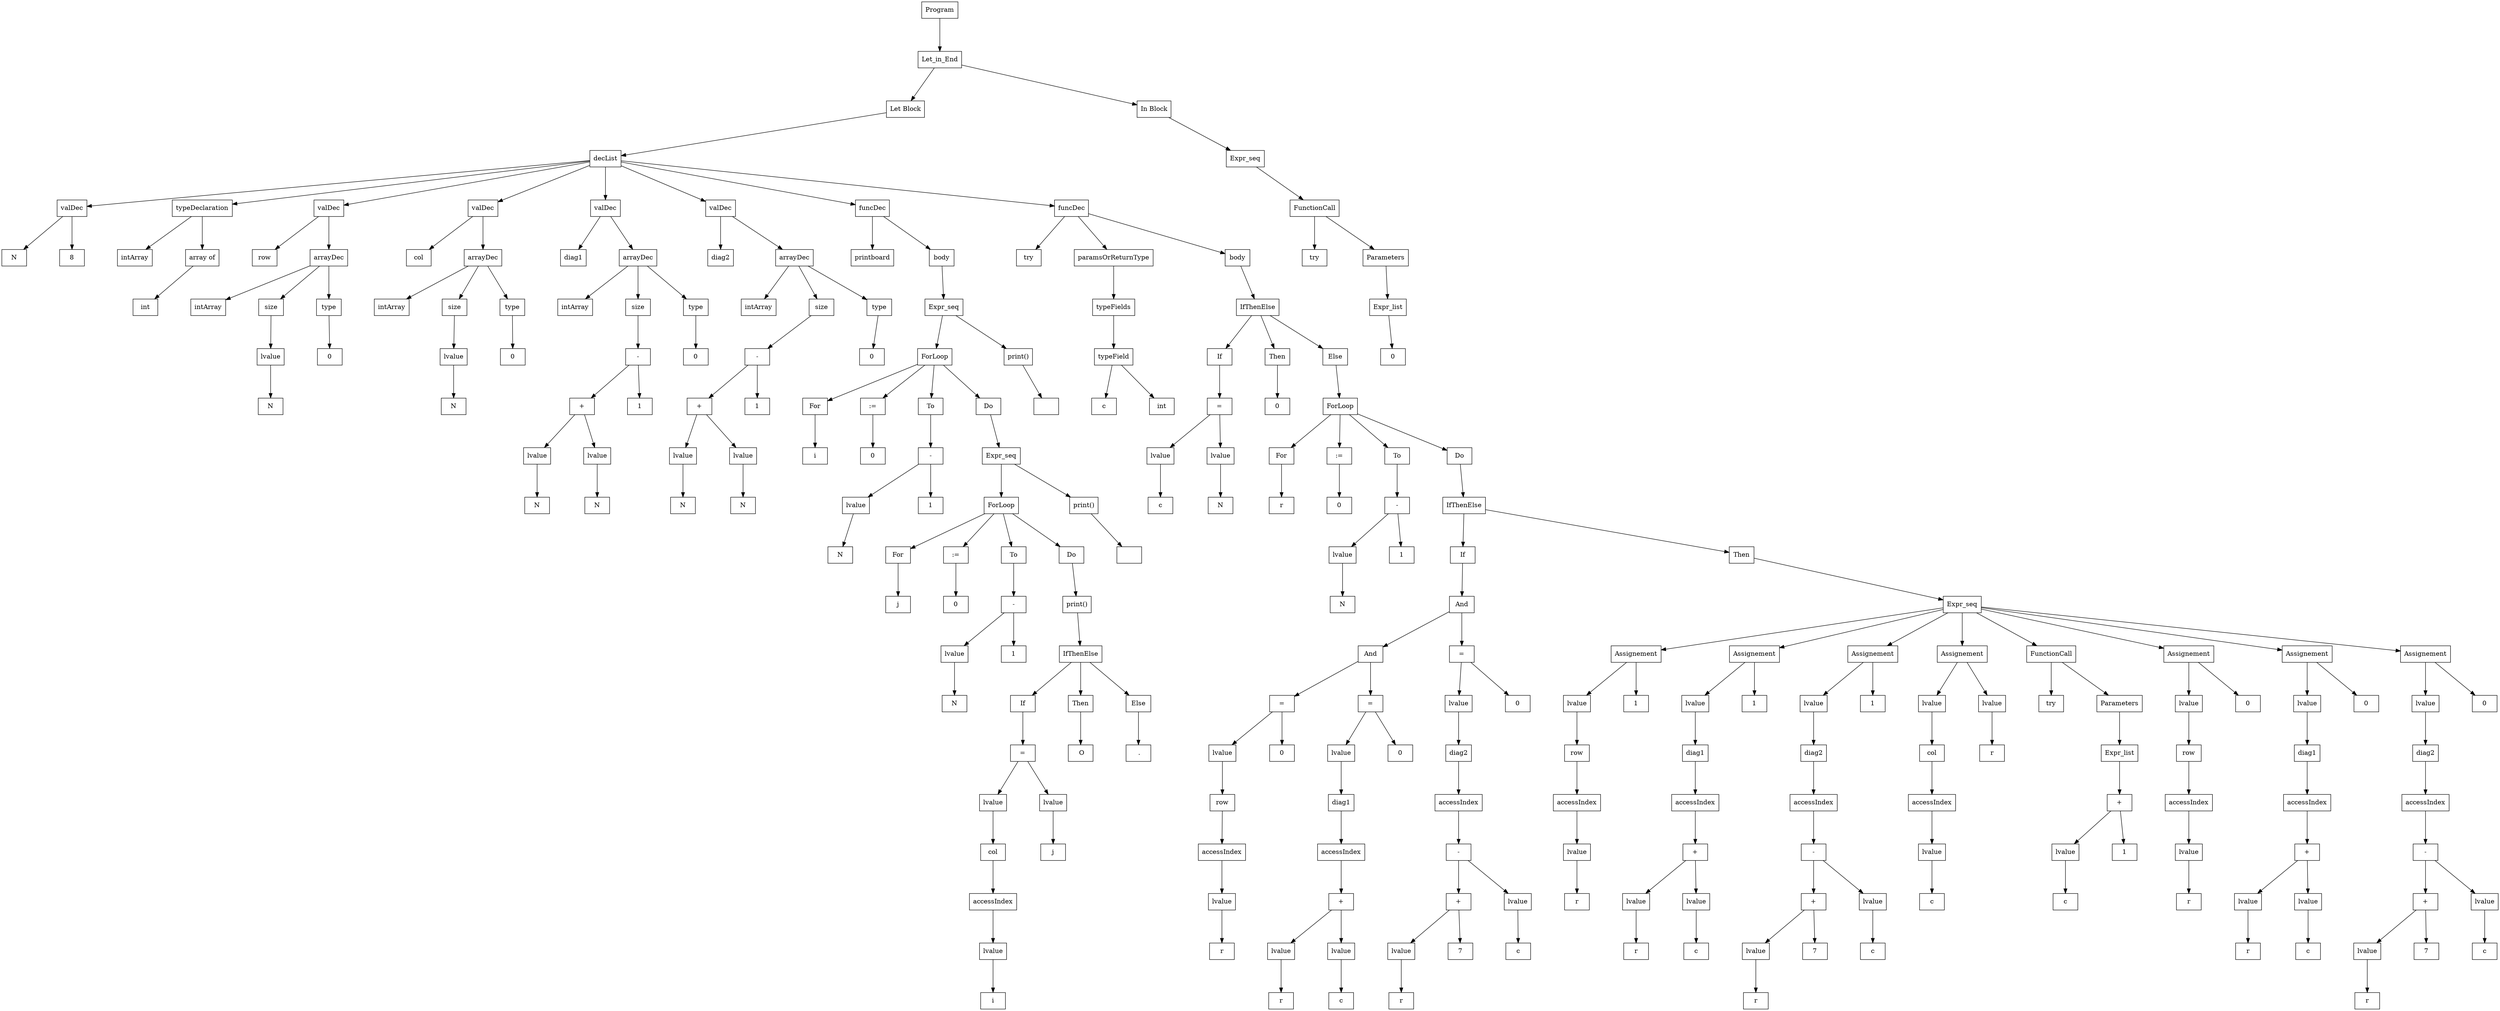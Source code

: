 digraph "ast"{

	nodesep=1;
	ranksep=1;

	N2 [label="Let Block", shape="box"];
	N3 [label="decList", shape="box"];
	N4 [label="valDec", shape="box"];
	N5 [label="N", shape="box"];
	N6 [label="8", shape="box"];
	N7 [label="typeDeclaration", shape="box"];
	N8 [label="intArray", shape="box"];
	N9 [label="array of", shape="box"];
	N10 [label="int", shape="box"];
	N11 [label="valDec", shape="box"];
	N12 [label="row", shape="box"];
	N13 [label="arrayDec", shape="box"];
	N14 [label="intArray", shape="box"];
	N15 [label="lvalue", shape="box"];
	N16 [label="N", shape="box"];
	N17 [label="size", shape="box"];
	N18 [label="0", shape="box"];
	N19 [label="type", shape="box"];
	N20 [label="valDec", shape="box"];
	N21 [label="col", shape="box"];
	N22 [label="arrayDec", shape="box"];
	N23 [label="intArray", shape="box"];
	N24 [label="lvalue", shape="box"];
	N25 [label="N", shape="box"];
	N26 [label="size", shape="box"];
	N27 [label="0", shape="box"];
	N28 [label="type", shape="box"];
	N29 [label="valDec", shape="box"];
	N30 [label="diag1", shape="box"];
	N31 [label="arrayDec", shape="box"];
	N32 [label="intArray", shape="box"];
	N35 [label="lvalue", shape="box"];
	N36 [label="N", shape="box"];
	N37 [label="lvalue", shape="box"];
	N38 [label="N", shape="box"];
	N34 [label="+", shape="box"];
	N39 [label="1", shape="box"];
	N33 [label="-", shape="box"];
	N40 [label="size", shape="box"];
	N41 [label="0", shape="box"];
	N42 [label="type", shape="box"];
	N43 [label="valDec", shape="box"];
	N44 [label="diag2", shape="box"];
	N45 [label="arrayDec", shape="box"];
	N46 [label="intArray", shape="box"];
	N49 [label="lvalue", shape="box"];
	N50 [label="N", shape="box"];
	N51 [label="lvalue", shape="box"];
	N52 [label="N", shape="box"];
	N48 [label="+", shape="box"];
	N53 [label="1", shape="box"];
	N47 [label="-", shape="box"];
	N54 [label="size", shape="box"];
	N55 [label="0", shape="box"];
	N56 [label="type", shape="box"];
	N57 [label="funcDec", shape="box"];
	N58 [label="printboard", shape="box"];
	N59 [label="Expr_seq", shape="box"];
	N65 [label="i", shape="box"];
	N66 [label="0", shape="box"];
	N68 [label="lvalue", shape="box"];
	N69 [label="N", shape="box"];
	N70 [label="1", shape="box"];
	N67 [label="-", shape="box"];
	N71 [label="Expr_seq", shape="box"];
	N77 [label="j", shape="box"];
	N78 [label="0", shape="box"];
	N80 [label="lvalue", shape="box"];
	N81 [label="N", shape="box"];
	N82 [label="1", shape="box"];
	N79 [label="-", shape="box"];
	N83 [label="print()", shape="box"];
	N84 [label="IfThenElse", shape="box"];
	N85 [label="If", shape="box"];
	N86 [label="Then", shape="box"];
	N88 [label="lvalue", shape="box"];
	N89 [label="col", shape="box"];
	N90 [label="accessIndex", shape="box"];
	N91 [label="lvalue", shape="box"];
	N92 [label="i", shape="box"];
	N93 [label="lvalue", shape="box"];
	N94 [label="j", shape="box"];
	N87 [label="=", shape="box"];
	N95 [label=" O", shape="box"];
	N96 [label="Else", shape="box"];
	N97 [label=" .", shape="box"];
	N72 [label="ForLoop", shape="box"];
	N73 [label="For", shape="box"];
	N74 [label=":=", shape="box"];
	N75 [label="To", shape="box"];
	N76 [label="Do", shape="box"];
	N98 [label="print()", shape="box"];
	N99 [label="\n", shape="box"];
	N60 [label="ForLoop", shape="box"];
	N61 [label="For", shape="box"];
	N62 [label=":=", shape="box"];
	N63 [label="To", shape="box"];
	N64 [label="Do", shape="box"];
	N100 [label="print()", shape="box"];
	N101 [label="\n", shape="box"];
	N102 [label="body", shape="box"];
	N103 [label="funcDec", shape="box"];
	N104 [label="try", shape="box"];
	N105 [label="IfThenElse", shape="box"];
	N106 [label="If", shape="box"];
	N107 [label="Then", shape="box"];
	N109 [label="lvalue", shape="box"];
	N110 [label="c", shape="box"];
	N111 [label="lvalue", shape="box"];
	N112 [label="N", shape="box"];
	N108 [label="=", shape="box"];
	N113 [label="0", shape="box"];
	N114 [label="Else", shape="box"];
	N120 [label="r", shape="box"];
	N121 [label="0", shape="box"];
	N123 [label="lvalue", shape="box"];
	N124 [label="N", shape="box"];
	N125 [label="1", shape="box"];
	N122 [label="-", shape="box"];
	N126 [label="IfThenElse", shape="box"];
	N127 [label="If", shape="box"];
	N128 [label="Then", shape="box"];
	N132 [label="lvalue", shape="box"];
	N133 [label="row", shape="box"];
	N134 [label="accessIndex", shape="box"];
	N135 [label="lvalue", shape="box"];
	N136 [label="r", shape="box"];
	N137 [label="0", shape="box"];
	N131 [label="=", shape="box"];
	N139 [label="lvalue", shape="box"];
	N140 [label="diag1", shape="box"];
	N141 [label="accessIndex", shape="box"];
	N143 [label="lvalue", shape="box"];
	N144 [label="r", shape="box"];
	N145 [label="lvalue", shape="box"];
	N146 [label="c", shape="box"];
	N142 [label="+", shape="box"];
	N147 [label="0", shape="box"];
	N138 [label="=", shape="box"];
	N130 [label="And", shape="box"];
	N149 [label="lvalue", shape="box"];
	N150 [label="diag2", shape="box"];
	N151 [label="accessIndex", shape="box"];
	N154 [label="lvalue", shape="box"];
	N155 [label="r", shape="box"];
	N156 [label="7", shape="box"];
	N153 [label="+", shape="box"];
	N157 [label="lvalue", shape="box"];
	N158 [label="c", shape="box"];
	N152 [label="-", shape="box"];
	N159 [label="0", shape="box"];
	N148 [label="=", shape="box"];
	N129 [label="And", shape="box"];
	N160 [label="Expr_seq", shape="box"];
	N161 [label="Assignement", shape="box"];
	N162 [label="lvalue", shape="box"];
	N163 [label="row", shape="box"];
	N164 [label="accessIndex", shape="box"];
	N165 [label="lvalue", shape="box"];
	N166 [label="r", shape="box"];
	N167 [label="1", shape="box"];
	N168 [label="Assignement", shape="box"];
	N169 [label="lvalue", shape="box"];
	N170 [label="diag1", shape="box"];
	N171 [label="accessIndex", shape="box"];
	N173 [label="lvalue", shape="box"];
	N174 [label="r", shape="box"];
	N175 [label="lvalue", shape="box"];
	N176 [label="c", shape="box"];
	N172 [label="+", shape="box"];
	N177 [label="1", shape="box"];
	N178 [label="Assignement", shape="box"];
	N179 [label="lvalue", shape="box"];
	N180 [label="diag2", shape="box"];
	N181 [label="accessIndex", shape="box"];
	N184 [label="lvalue", shape="box"];
	N185 [label="r", shape="box"];
	N186 [label="7", shape="box"];
	N183 [label="+", shape="box"];
	N187 [label="lvalue", shape="box"];
	N188 [label="c", shape="box"];
	N182 [label="-", shape="box"];
	N189 [label="1", shape="box"];
	N190 [label="Assignement", shape="box"];
	N191 [label="lvalue", shape="box"];
	N192 [label="col", shape="box"];
	N193 [label="accessIndex", shape="box"];
	N194 [label="lvalue", shape="box"];
	N195 [label="c", shape="box"];
	N196 [label="lvalue", shape="box"];
	N197 [label="r", shape="box"];
	N198 [label="FunctionCall", shape="box"];
	N199 [label="try", shape="box"];
	N200 [label="Parameters", shape="box"];
	N201 [label="Expr_list", shape="box"];
	N203 [label="lvalue", shape="box"];
	N204 [label="c", shape="box"];
	N205 [label="1", shape="box"];
	N202 [label="+", shape="box"];
	N206 [label="Assignement", shape="box"];
	N207 [label="lvalue", shape="box"];
	N208 [label="row", shape="box"];
	N209 [label="accessIndex", shape="box"];
	N210 [label="lvalue", shape="box"];
	N211 [label="r", shape="box"];
	N212 [label="0", shape="box"];
	N213 [label="Assignement", shape="box"];
	N214 [label="lvalue", shape="box"];
	N215 [label="diag1", shape="box"];
	N216 [label="accessIndex", shape="box"];
	N218 [label="lvalue", shape="box"];
	N219 [label="r", shape="box"];
	N220 [label="lvalue", shape="box"];
	N221 [label="c", shape="box"];
	N217 [label="+", shape="box"];
	N222 [label="0", shape="box"];
	N223 [label="Assignement", shape="box"];
	N224 [label="lvalue", shape="box"];
	N225 [label="diag2", shape="box"];
	N226 [label="accessIndex", shape="box"];
	N229 [label="lvalue", shape="box"];
	N230 [label="r", shape="box"];
	N231 [label="7", shape="box"];
	N228 [label="+", shape="box"];
	N232 [label="lvalue", shape="box"];
	N233 [label="c", shape="box"];
	N227 [label="-", shape="box"];
	N234 [label="0", shape="box"];
	N115 [label="ForLoop", shape="box"];
	N116 [label="For", shape="box"];
	N117 [label=":=", shape="box"];
	N118 [label="To", shape="box"];
	N119 [label="Do", shape="box"];
	N235 [label="paramsOrReturnType", shape="box"];
	N236 [label="typeFields", shape="box"];
	N237 [label="typeField", shape="box"];
	N238 [label="c", shape="box"];
	N239 [label="int", shape="box"];
	N240 [label="body", shape="box"];
	N1 [label="Let_in_End", shape="box"];
	N241 [label="In Block", shape="box"];
	N242 [label="Expr_seq", shape="box"];
	N243 [label="FunctionCall", shape="box"];
	N244 [label="try", shape="box"];
	N245 [label="Parameters", shape="box"];
	N246 [label="Expr_list", shape="box"];
	N247 [label="0", shape="box"];
	N0 [label="Program", shape="box"];

	N4 -> N5; 
	N4 -> N6; 
	N3 -> N4; 
	N9 -> N10; 
	N7 -> N8; 
	N7 -> N9; 
	N3 -> N7; 
	N13 -> N14; 
	N15 -> N16; 
	N13 -> N17; 
	N17 -> N15; 
	N13 -> N19; 
	N19 -> N18; 
	N11 -> N12; 
	N11 -> N13; 
	N3 -> N11; 
	N22 -> N23; 
	N24 -> N25; 
	N22 -> N26; 
	N26 -> N24; 
	N22 -> N28; 
	N28 -> N27; 
	N20 -> N21; 
	N20 -> N22; 
	N3 -> N20; 
	N31 -> N32; 
	N35 -> N36; 
	N37 -> N38; 
	N34 -> N37; 
	N34 -> N35; 
	N33 -> N39; 
	N33 -> N34; 
	N31 -> N40; 
	N40 -> N33; 
	N31 -> N42; 
	N42 -> N41; 
	N29 -> N30; 
	N29 -> N31; 
	N3 -> N29; 
	N45 -> N46; 
	N49 -> N50; 
	N51 -> N52; 
	N48 -> N51; 
	N48 -> N49; 
	N47 -> N53; 
	N47 -> N48; 
	N45 -> N54; 
	N54 -> N47; 
	N45 -> N56; 
	N56 -> N55; 
	N43 -> N44; 
	N43 -> N45; 
	N3 -> N43; 
	N68 -> N69; 
	N67 -> N70; 
	N67 -> N68; 
	N80 -> N81; 
	N79 -> N82; 
	N79 -> N80; 
	N84 -> N85; 
	N84 -> N86; 
	N88 -> N89; 
	N91 -> N92; 
	N90 -> N91; 
	N89 -> N90; 
	N93 -> N94; 
	N87 -> N93; 
	N87 -> N88; 
	N85 -> N87; 
	N86 -> N95; 
	N84 -> N96; 
	N96 -> N97; 
	N83 -> N84; 
	N72 -> N73; 
	N72 -> N74; 
	N72 -> N75; 
	N72 -> N76; 
	N73 -> N77; 
	N74 -> N78; 
	N75 -> N79; 
	N76 -> N83; 
	N71 -> N72; 
	N98 -> N99; 
	N71 -> N98; 
	N60 -> N61; 
	N60 -> N62; 
	N60 -> N63; 
	N60 -> N64; 
	N61 -> N65; 
	N62 -> N66; 
	N63 -> N67; 
	N64 -> N71; 
	N59 -> N60; 
	N100 -> N101; 
	N59 -> N100; 
	N57 -> N58; 
	N57 -> N102; 
	N102 -> N59; 
	N3 -> N57; 
	N105 -> N106; 
	N105 -> N107; 
	N109 -> N110; 
	N111 -> N112; 
	N108 -> N111; 
	N108 -> N109; 
	N106 -> N108; 
	N107 -> N113; 
	N105 -> N114; 
	N123 -> N124; 
	N122 -> N125; 
	N122 -> N123; 
	N126 -> N127; 
	N126 -> N128; 
	N132 -> N133; 
	N135 -> N136; 
	N134 -> N135; 
	N133 -> N134; 
	N131 -> N137; 
	N131 -> N132; 
	N139 -> N140; 
	N143 -> N144; 
	N145 -> N146; 
	N142 -> N145; 
	N142 -> N143; 
	N141 -> N142; 
	N140 -> N141; 
	N138 -> N147; 
	N138 -> N139; 
	N130 -> N138; 
	N130 -> N131; 
	N149 -> N150; 
	N154 -> N155; 
	N153 -> N156; 
	N153 -> N154; 
	N157 -> N158; 
	N152 -> N157; 
	N152 -> N153; 
	N151 -> N152; 
	N150 -> N151; 
	N148 -> N159; 
	N148 -> N149; 
	N129 -> N148; 
	N129 -> N130; 
	N127 -> N129; 
	N162 -> N163; 
	N165 -> N166; 
	N164 -> N165; 
	N163 -> N164; 
	N161 -> N162; 
	N161 -> N167; 
	N160 -> N161; 
	N169 -> N170; 
	N173 -> N174; 
	N175 -> N176; 
	N172 -> N175; 
	N172 -> N173; 
	N171 -> N172; 
	N170 -> N171; 
	N168 -> N169; 
	N168 -> N177; 
	N160 -> N168; 
	N179 -> N180; 
	N184 -> N185; 
	N183 -> N186; 
	N183 -> N184; 
	N187 -> N188; 
	N182 -> N187; 
	N182 -> N183; 
	N181 -> N182; 
	N180 -> N181; 
	N178 -> N179; 
	N178 -> N189; 
	N160 -> N178; 
	N191 -> N192; 
	N194 -> N195; 
	N193 -> N194; 
	N192 -> N193; 
	N190 -> N191; 
	N196 -> N197; 
	N190 -> N196; 
	N160 -> N190; 
	N198 -> N199; 
	N198 -> N200; 
	N203 -> N204; 
	N202 -> N205; 
	N202 -> N203; 
	N201 -> N202; 
	N200 -> N201; 
	N160 -> N198; 
	N207 -> N208; 
	N210 -> N211; 
	N209 -> N210; 
	N208 -> N209; 
	N206 -> N207; 
	N206 -> N212; 
	N160 -> N206; 
	N214 -> N215; 
	N218 -> N219; 
	N220 -> N221; 
	N217 -> N220; 
	N217 -> N218; 
	N216 -> N217; 
	N215 -> N216; 
	N213 -> N214; 
	N213 -> N222; 
	N160 -> N213; 
	N224 -> N225; 
	N229 -> N230; 
	N228 -> N231; 
	N228 -> N229; 
	N232 -> N233; 
	N227 -> N232; 
	N227 -> N228; 
	N226 -> N227; 
	N225 -> N226; 
	N223 -> N224; 
	N223 -> N234; 
	N160 -> N223; 
	N128 -> N160; 
	N115 -> N116; 
	N115 -> N117; 
	N115 -> N118; 
	N115 -> N119; 
	N116 -> N120; 
	N117 -> N121; 
	N118 -> N122; 
	N119 -> N126; 
	N114 -> N115; 
	N103 -> N104; 
	N103 -> N235; 
	N237 -> N238; 
	N237 -> N239; 
	N236 -> N237; 
	N235 -> N236; 
	N103 -> N240; 
	N240 -> N105; 
	N3 -> N103; 
	N1 -> N2; 
	N2 -> N3; 
	N1 -> N241; 
	N243 -> N244; 
	N243 -> N245; 
	N246 -> N247; 
	N245 -> N246; 
	N242 -> N243; 
	N241 -> N242; 
	N0 -> N1; 
}